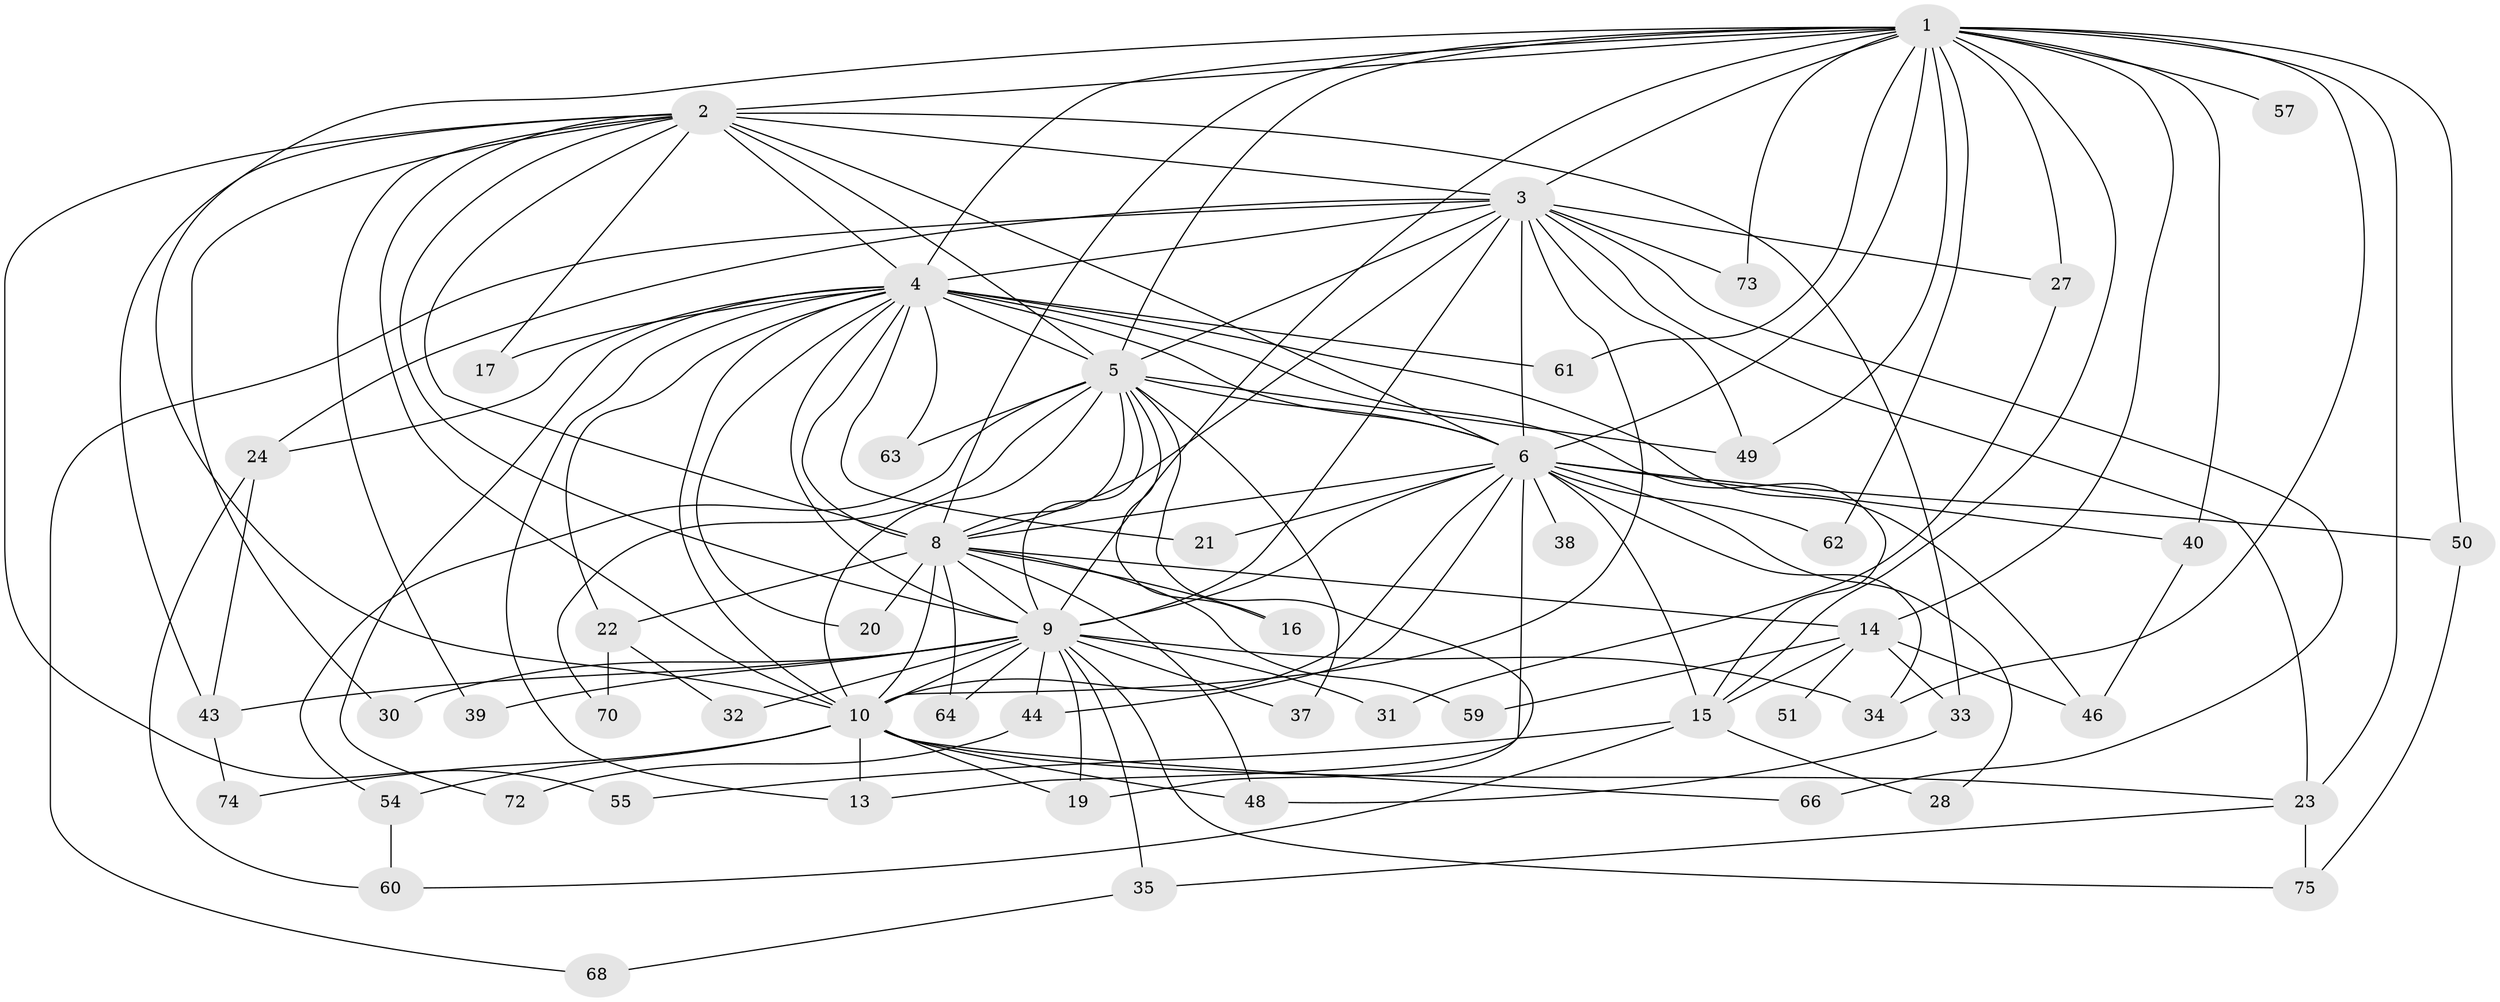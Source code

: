 // original degree distribution, {23: 0.012987012987012988, 16: 0.05194805194805195, 18: 0.025974025974025976, 21: 0.012987012987012988, 14: 0.012987012987012988, 20: 0.012987012987012988, 3: 0.19480519480519481, 2: 0.5324675324675324, 6: 0.025974025974025976, 8: 0.012987012987012988, 4: 0.09090909090909091, 5: 0.012987012987012988}
// Generated by graph-tools (version 1.1) at 2025/11/02/27/25 16:11:01]
// undirected, 55 vertices, 137 edges
graph export_dot {
graph [start="1"]
  node [color=gray90,style=filled];
  1 [super="+26"];
  2 [super="+18"];
  3 [super="+52"];
  4 [super="+56"];
  5 [super="+29"];
  6 [super="+7"];
  8 [super="+12"];
  9 [super="+25"];
  10 [super="+11"];
  13 [super="+65"];
  14 [super="+42"];
  15 [super="+69"];
  16;
  17;
  19 [super="+53"];
  20;
  21;
  22;
  23 [super="+36"];
  24;
  27 [super="+41"];
  28;
  30;
  31;
  32;
  33;
  34 [super="+67"];
  35;
  37;
  38;
  39;
  40 [super="+45"];
  43 [super="+47"];
  44;
  46 [super="+77"];
  48 [super="+58"];
  49;
  50;
  51;
  54;
  55;
  57;
  59;
  60 [super="+71"];
  61;
  62;
  63;
  64;
  66;
  68;
  70;
  72;
  73;
  74;
  75 [super="+76"];
  1 -- 2 [weight=2];
  1 -- 3;
  1 -- 4;
  1 -- 5;
  1 -- 6 [weight=2];
  1 -- 8;
  1 -- 9;
  1 -- 10;
  1 -- 14;
  1 -- 15;
  1 -- 27;
  1 -- 34;
  1 -- 40 [weight=2];
  1 -- 49;
  1 -- 50;
  1 -- 57 [weight=2];
  1 -- 61;
  1 -- 62;
  1 -- 73;
  1 -- 23;
  2 -- 3;
  2 -- 4;
  2 -- 5;
  2 -- 6 [weight=2];
  2 -- 8;
  2 -- 9;
  2 -- 10;
  2 -- 17;
  2 -- 30;
  2 -- 33;
  2 -- 39;
  2 -- 43;
  2 -- 55;
  3 -- 4;
  3 -- 5;
  3 -- 6 [weight=2];
  3 -- 8;
  3 -- 9;
  3 -- 10;
  3 -- 23 [weight=2];
  3 -- 24;
  3 -- 27 [weight=2];
  3 -- 66;
  3 -- 68;
  3 -- 73;
  3 -- 49;
  4 -- 5;
  4 -- 6 [weight=2];
  4 -- 8;
  4 -- 9;
  4 -- 10;
  4 -- 15 [weight=2];
  4 -- 17;
  4 -- 20;
  4 -- 21;
  4 -- 22;
  4 -- 24;
  4 -- 46;
  4 -- 61;
  4 -- 63;
  4 -- 72;
  4 -- 13;
  5 -- 6 [weight=3];
  5 -- 8;
  5 -- 9;
  5 -- 10;
  5 -- 16;
  5 -- 19;
  5 -- 37;
  5 -- 49;
  5 -- 70;
  5 -- 54;
  5 -- 63;
  6 -- 8 [weight=3];
  6 -- 9 [weight=3];
  6 -- 10 [weight=2];
  6 -- 13;
  6 -- 21;
  6 -- 38 [weight=2];
  6 -- 44;
  6 -- 28;
  6 -- 34;
  6 -- 40;
  6 -- 50;
  6 -- 62;
  6 -- 15;
  8 -- 9;
  8 -- 10 [weight=2];
  8 -- 14;
  8 -- 16;
  8 -- 20;
  8 -- 22;
  8 -- 48;
  8 -- 59;
  8 -- 64;
  9 -- 10;
  9 -- 30;
  9 -- 31;
  9 -- 32;
  9 -- 35;
  9 -- 37;
  9 -- 39;
  9 -- 44;
  9 -- 64;
  9 -- 43;
  9 -- 34;
  9 -- 75;
  9 -- 19;
  10 -- 13;
  10 -- 19;
  10 -- 23;
  10 -- 48;
  10 -- 54;
  10 -- 66;
  10 -- 74;
  14 -- 33;
  14 -- 46;
  14 -- 59;
  14 -- 51;
  14 -- 15;
  15 -- 28;
  15 -- 55;
  15 -- 60;
  22 -- 32;
  22 -- 70;
  23 -- 35;
  23 -- 75;
  24 -- 60;
  24 -- 43;
  27 -- 31;
  33 -- 48;
  35 -- 68;
  40 -- 46;
  43 -- 74;
  44 -- 72;
  50 -- 75;
  54 -- 60;
}
